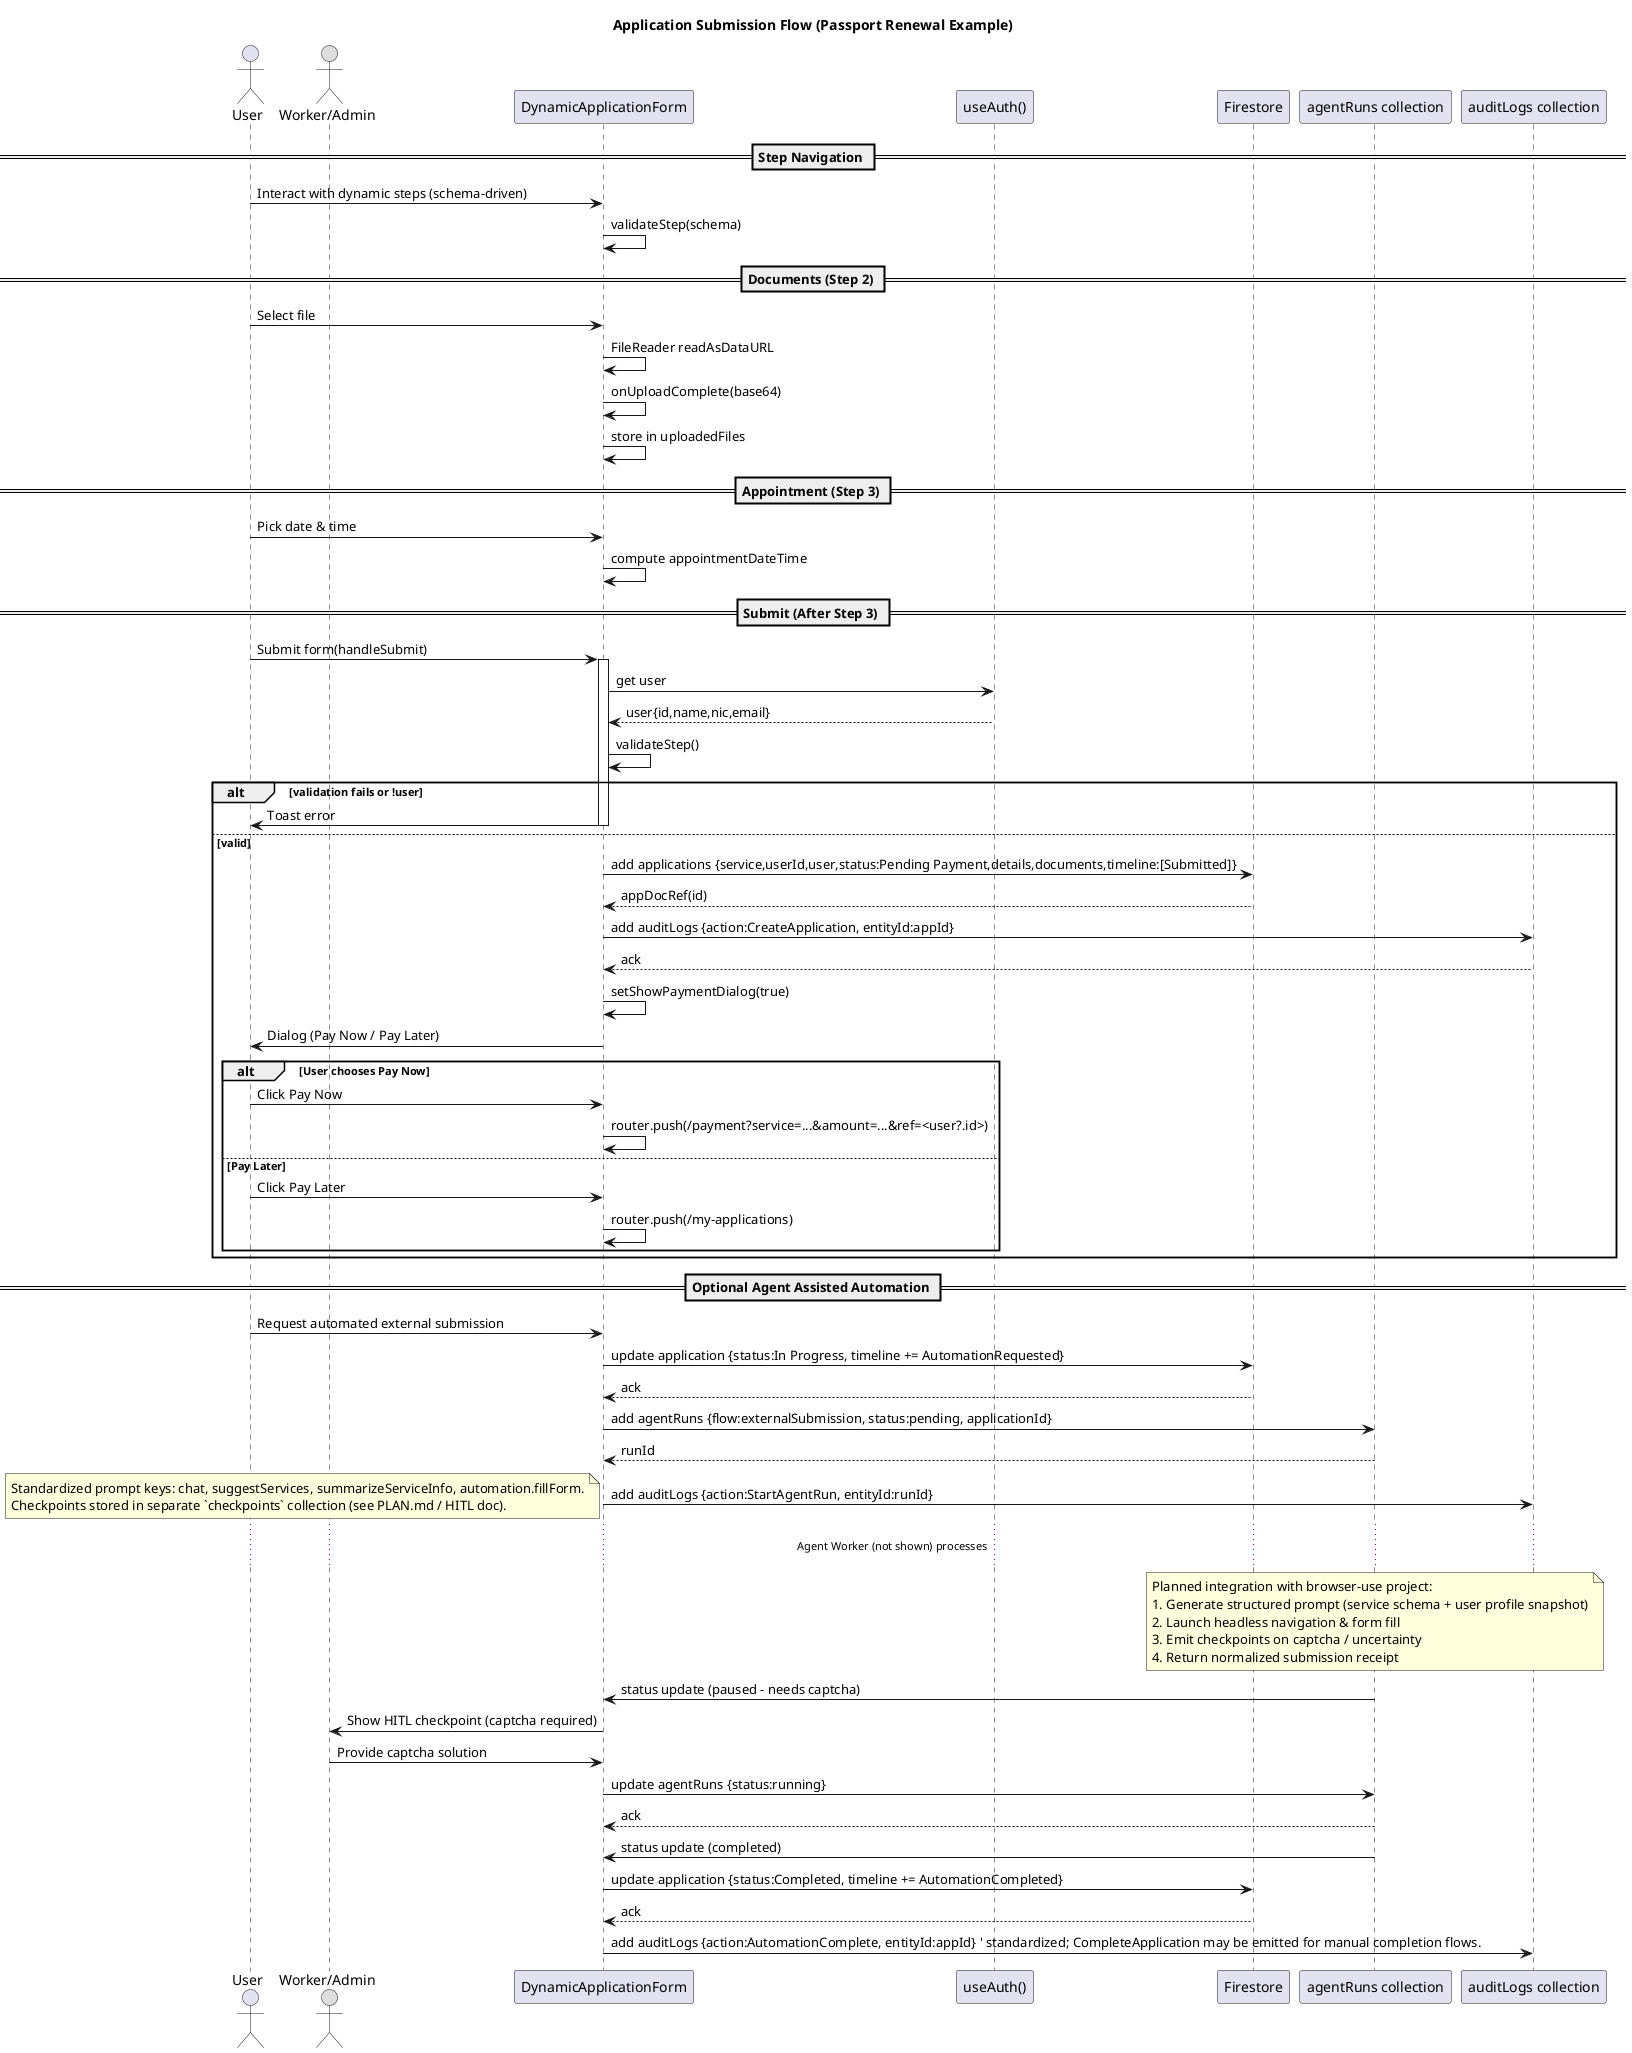 @startuml application_submission_flow
title Application Submission Flow (Passport Renewal Example)
' =====================================================================
' Based on passport-renewal schema three-step form (personal, documents, appointment)
' =====================================================================
actor User
actor Admin as "Worker/Admin" #DDDDDD
participant UI as "DynamicApplicationForm"
participant Auth as "useAuth()"
participant FS as "Firestore"
participant AR as "agentRuns collection"
participant AUD as "auditLogs collection"

== Step Navigation ==
User -> UI: Interact with dynamic steps (schema-driven)
UI -> UI: validateStep(schema)

== Documents (Step 2) ==
User -> UI: Select file
UI -> UI: FileReader readAsDataURL
UI -> UI: onUploadComplete(base64)
UI -> UI: store in uploadedFiles

== Appointment (Step 3) ==
User -> UI: Pick date & time
UI -> UI: compute appointmentDateTime

== Submit (After Step 3) ==
User -> UI: Submit form(handleSubmit)
activate UI
UI -> Auth: get user
Auth --> UI: user{id,name,nic,email}
UI -> UI: validateStep()
alt validation fails or !user
  UI -> User: Toast error
  deactivate UI
else valid
  UI -> FS: add applications {service,userId,user,status:Pending Payment,details,documents,timeline:[Submitted]}
  FS --> UI: appDocRef(id)
  UI -> AUD: add auditLogs {action:CreateApplication, entityId:appId}
  AUD --> UI: ack
  UI -> UI: setShowPaymentDialog(true)
  UI -> User: Dialog (Pay Now / Pay Later)
  alt User chooses Pay Now
    User -> UI: Click Pay Now
    UI -> UI: router.push(/payment?service=...&amount=...&ref=<user?.id>)
  else Pay Later
    User -> UI: Click Pay Later
    UI -> UI: router.push(/my-applications)
  end
  deactivate UI
end

== Optional Agent Assisted Automation ==
User -> UI: Request automated external submission
UI -> FS: update application {status:In Progress, timeline += AutomationRequested}
FS --> UI: ack
UI -> AR: add agentRuns {flow:externalSubmission, status:pending, applicationId}
AR --> UI: runId
UI -> AUD: add auditLogs {action:StartAgentRun, entityId:runId}
... Agent Worker (not shown) processes ...
note over AR
 Planned integration with browser-use project:
 1. Generate structured prompt (service schema + user profile snapshot)
 2. Launch headless navigation & form fill
 3. Emit checkpoints on captcha / uncertainty
 4. Return normalized submission receipt
end note
note bottom
 Standardized prompt keys: chat, suggestServices, summarizeServiceInfo, automation.fillForm.
 Checkpoints stored in separate `checkpoints` collection (see PLAN.md / HITL doc).
end note
AR -> UI: status update (paused - needs captcha)
UI -> Admin: Show HITL checkpoint (captcha required)
Admin -> UI: Provide captcha solution
UI -> AR: update agentRuns {status:running}
AR --> UI: ack
AR -> UI: status update (completed)
UI -> FS: update application {status:Completed, timeline += AutomationCompleted}
FS --> UI: ack
UI -> AUD: add auditLogs {action:AutomationComplete, entityId:appId} ' standardized; CompleteApplication may be emitted for manual completion flows.
@enduml
